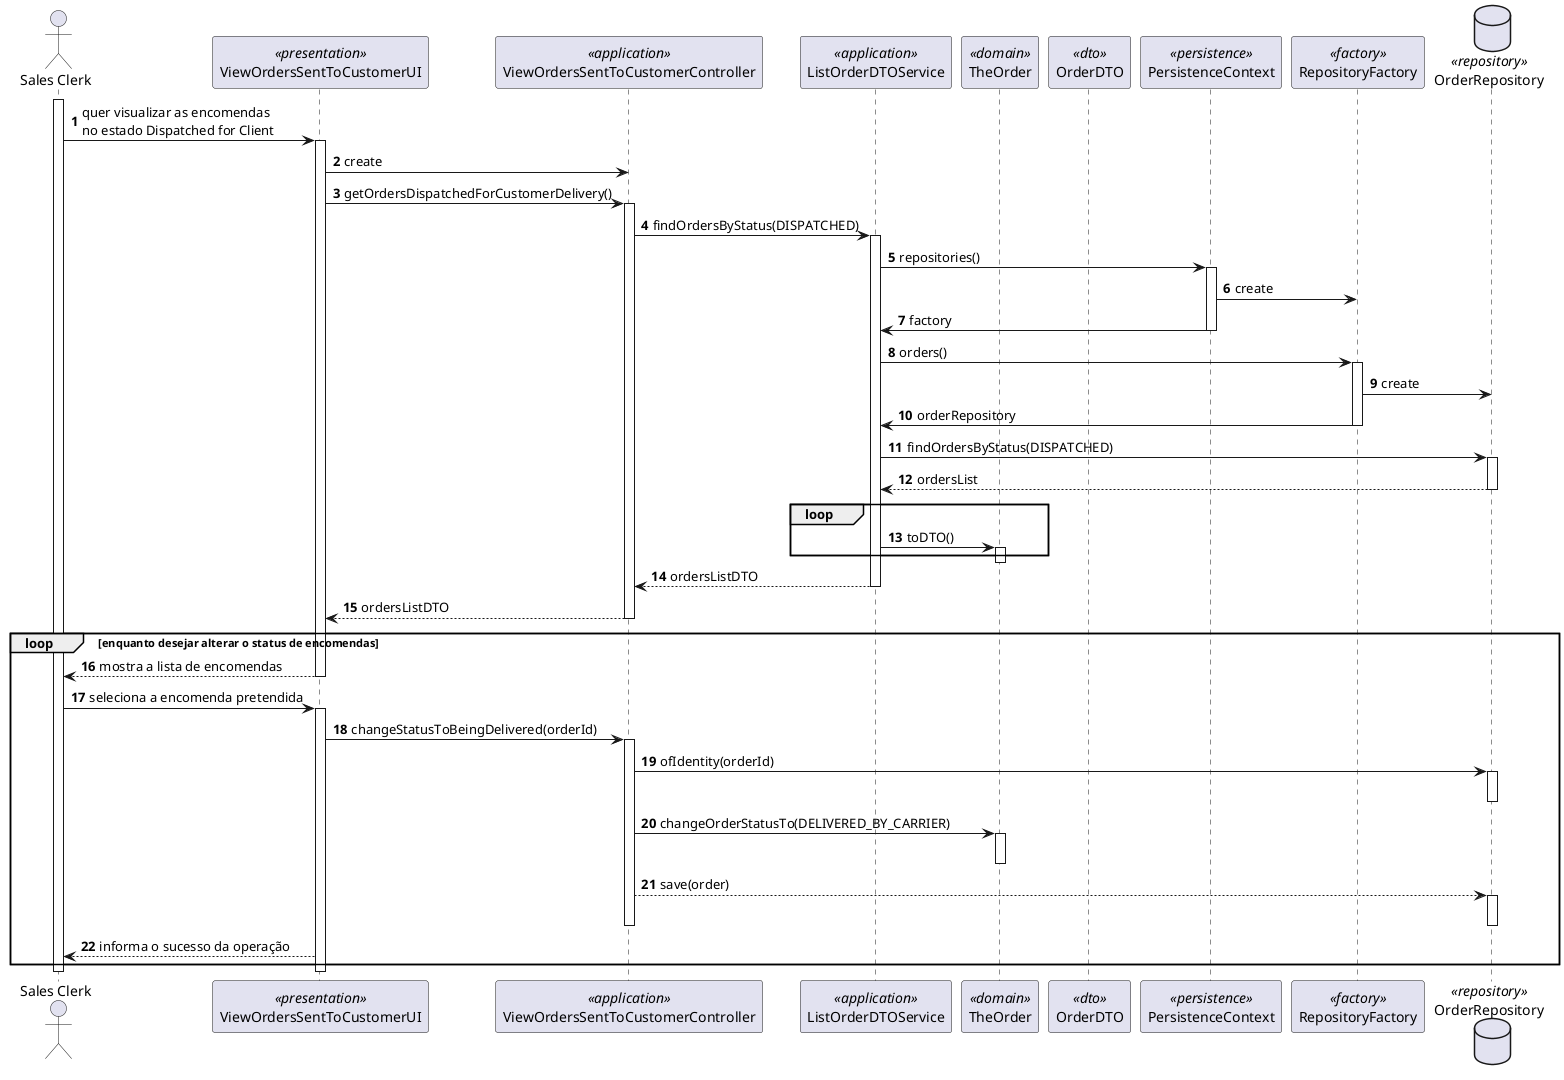 @startuml

autonumber
actor "Sales Clerk" as SC
participant ViewOrdersSentToCustomerUI as UI <<presentation>>
participant ViewOrdersSentToCustomerController as Controller <<application>>
participant ListOrderDTOService as serv <<application>>
participant "TheOrder" as Domain <<domain>>
participant "OrderDTO" as DTO <<dto>>
participant PersistenceContext as Persistence <<persistence>>
participant RepositoryFactory as Factory <<factory>>
database OrderRepository as repository <<repository>>

activate SC
SC -> UI : quer visualizar as encomendas\nno estado Dispatched for Client
activate UI
UI -> Controller: create
UI -> Controller: getOrdersDispatchedForCustomerDelivery()
activate Controller
Controller -> serv: findOrdersByStatus(DISPATCHED)
activate serv
serv -> Persistence: repositories()
activate Persistence
Persistence -> Factory: create
Persistence -> serv: factory
deactivate Persistence
serv -> Factory: orders()
activate Factory
Factory -> repository: create
Factory -> serv: orderRepository
deactivate Factory
serv->repository:findOrdersByStatus(DISPATCHED)
activate repository
repository --> serv: ordersList
deactivate repository
loop
serv -> Domain: toDTO()
activate Domain
end
deactivate Domain
serv --> Controller: ordersListDTO
deactivate serv
Controller --> UI: ordersListDTO
deactivate Controller
loop enquanto desejar alterar o status de encomendas
UI --> SC : mostra a lista de encomendas
deactivate UI
/'loop enquanto desejar alterar o status de encomendas'/
/'SC -> UI : Pergunta se pretende alterar o status de alguma\nencomenda para Being Delivered
activate UI'/
/'alt deseja alterar o status'/
/'UI --> SC : solicita o id da encomenda
activate UI'/
deactivate UI
SC -> UI : seleciona a encomenda pretendida
activate UI
UI -> Controller: changeStatusToBeingDelivered(orderId)
activate Controller
Controller->repository:ofIdentity(orderId)
activate repository
deactivate repository
Controller -> Domain: changeOrderStatusTo(DELIVERED_BY_CARRIER)
activate Domain
deactivate Domain
Controller --> repository: save(order)
activate repository
deactivate repository
deactivate Controller
UI --> SC : informa o sucesso da operação
/'end'/
end
deactivate UI
deactivate SC

@enduml